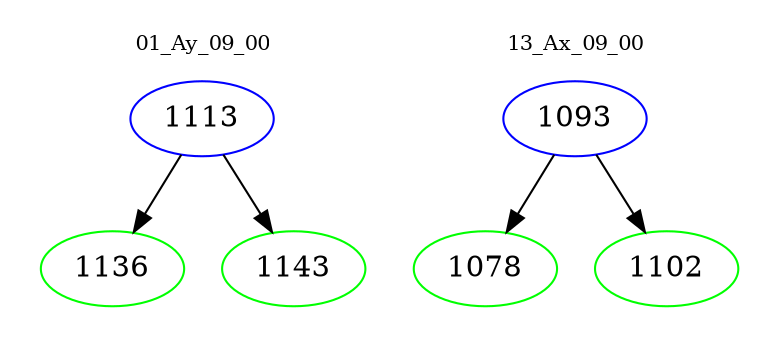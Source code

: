 digraph{
subgraph cluster_0 {
color = white
label = "01_Ay_09_00";
fontsize=10;
T0_1113 [label="1113", color="blue"]
T0_1113 -> T0_1136 [color="black"]
T0_1136 [label="1136", color="green"]
T0_1113 -> T0_1143 [color="black"]
T0_1143 [label="1143", color="green"]
}
subgraph cluster_1 {
color = white
label = "13_Ax_09_00";
fontsize=10;
T1_1093 [label="1093", color="blue"]
T1_1093 -> T1_1078 [color="black"]
T1_1078 [label="1078", color="green"]
T1_1093 -> T1_1102 [color="black"]
T1_1102 [label="1102", color="green"]
}
}
